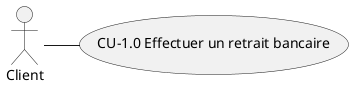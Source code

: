 @startuml
skinparam backgroundcolor transparent
:Client: - (Use)
"CU-1.0 Effectuer un retrait bancaire" as (Use)
@enduml